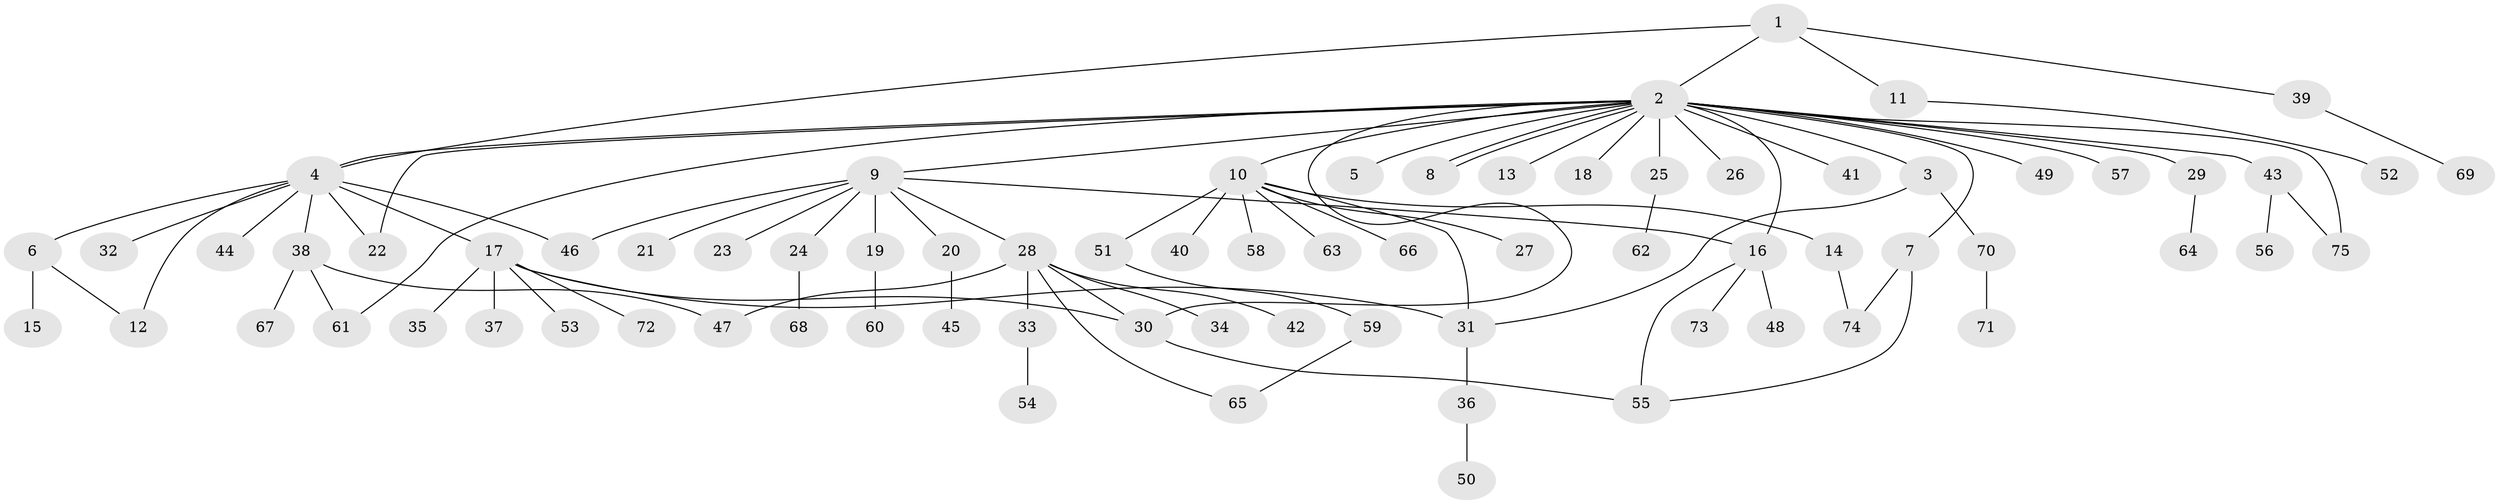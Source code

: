 // Generated by graph-tools (version 1.1) at 2025/26/03/09/25 03:26:02]
// undirected, 75 vertices, 91 edges
graph export_dot {
graph [start="1"]
  node [color=gray90,style=filled];
  1;
  2;
  3;
  4;
  5;
  6;
  7;
  8;
  9;
  10;
  11;
  12;
  13;
  14;
  15;
  16;
  17;
  18;
  19;
  20;
  21;
  22;
  23;
  24;
  25;
  26;
  27;
  28;
  29;
  30;
  31;
  32;
  33;
  34;
  35;
  36;
  37;
  38;
  39;
  40;
  41;
  42;
  43;
  44;
  45;
  46;
  47;
  48;
  49;
  50;
  51;
  52;
  53;
  54;
  55;
  56;
  57;
  58;
  59;
  60;
  61;
  62;
  63;
  64;
  65;
  66;
  67;
  68;
  69;
  70;
  71;
  72;
  73;
  74;
  75;
  1 -- 2;
  1 -- 4;
  1 -- 11;
  1 -- 39;
  2 -- 3;
  2 -- 4;
  2 -- 5;
  2 -- 7;
  2 -- 8;
  2 -- 8;
  2 -- 9;
  2 -- 10;
  2 -- 13;
  2 -- 16;
  2 -- 18;
  2 -- 22;
  2 -- 25;
  2 -- 26;
  2 -- 29;
  2 -- 30;
  2 -- 41;
  2 -- 43;
  2 -- 49;
  2 -- 57;
  2 -- 61;
  2 -- 75;
  3 -- 31;
  3 -- 70;
  4 -- 6;
  4 -- 12;
  4 -- 17;
  4 -- 22;
  4 -- 32;
  4 -- 38;
  4 -- 44;
  4 -- 46;
  6 -- 12;
  6 -- 15;
  7 -- 55;
  7 -- 74;
  9 -- 16;
  9 -- 19;
  9 -- 20;
  9 -- 21;
  9 -- 23;
  9 -- 24;
  9 -- 28;
  9 -- 46;
  10 -- 14;
  10 -- 27;
  10 -- 31;
  10 -- 40;
  10 -- 51;
  10 -- 58;
  10 -- 63;
  10 -- 66;
  11 -- 52;
  14 -- 74;
  16 -- 48;
  16 -- 55;
  16 -- 73;
  17 -- 30;
  17 -- 31;
  17 -- 35;
  17 -- 37;
  17 -- 53;
  17 -- 72;
  19 -- 60;
  20 -- 45;
  24 -- 68;
  25 -- 62;
  28 -- 30;
  28 -- 33;
  28 -- 34;
  28 -- 42;
  28 -- 47;
  28 -- 65;
  29 -- 64;
  30 -- 55;
  31 -- 36;
  33 -- 54;
  36 -- 50;
  38 -- 47;
  38 -- 61;
  38 -- 67;
  39 -- 69;
  43 -- 56;
  43 -- 75;
  51 -- 59;
  59 -- 65;
  70 -- 71;
}
